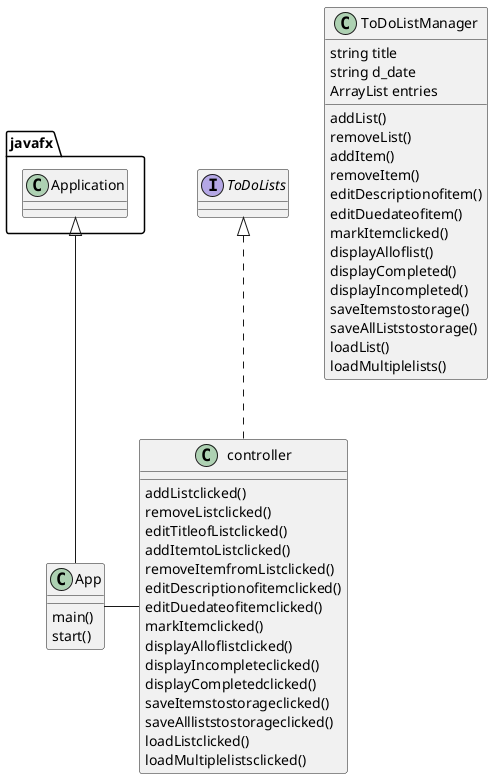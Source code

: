 @startuml
'https://plantuml.com/class-diagram

class App{
    main()
    start()
}

class controller implements ToDoLists{

addListclicked()
removeListclicked()
editTitleofListclicked()
addItemtoListclicked()
removeItemfromListclicked()
editDescriptionofitemclicked()
editDuedateofitemclicked()
markItemclicked()
displayAlloflistclicked()
displayIncompleteclicked()
displayCompletedclicked()
saveItemstostorageclicked()
saveAllliststostorageclicked()
loadListclicked()
loadMultiplelistsclicked()





}

class ToDoListManager{

string title
string d_date
ArrayList entries

addList()
removeList()
addItem()
removeItem()
editDescriptionofitem()
editDuedateofitem()
markItemclicked()
displayAlloflist()
displayCompleted()
displayIncompleted()
saveItemstostorage()
saveAllListstostorage()
loadList()
loadMultiplelists()

}

javafx.Application <|--App

App - controller

@enduml